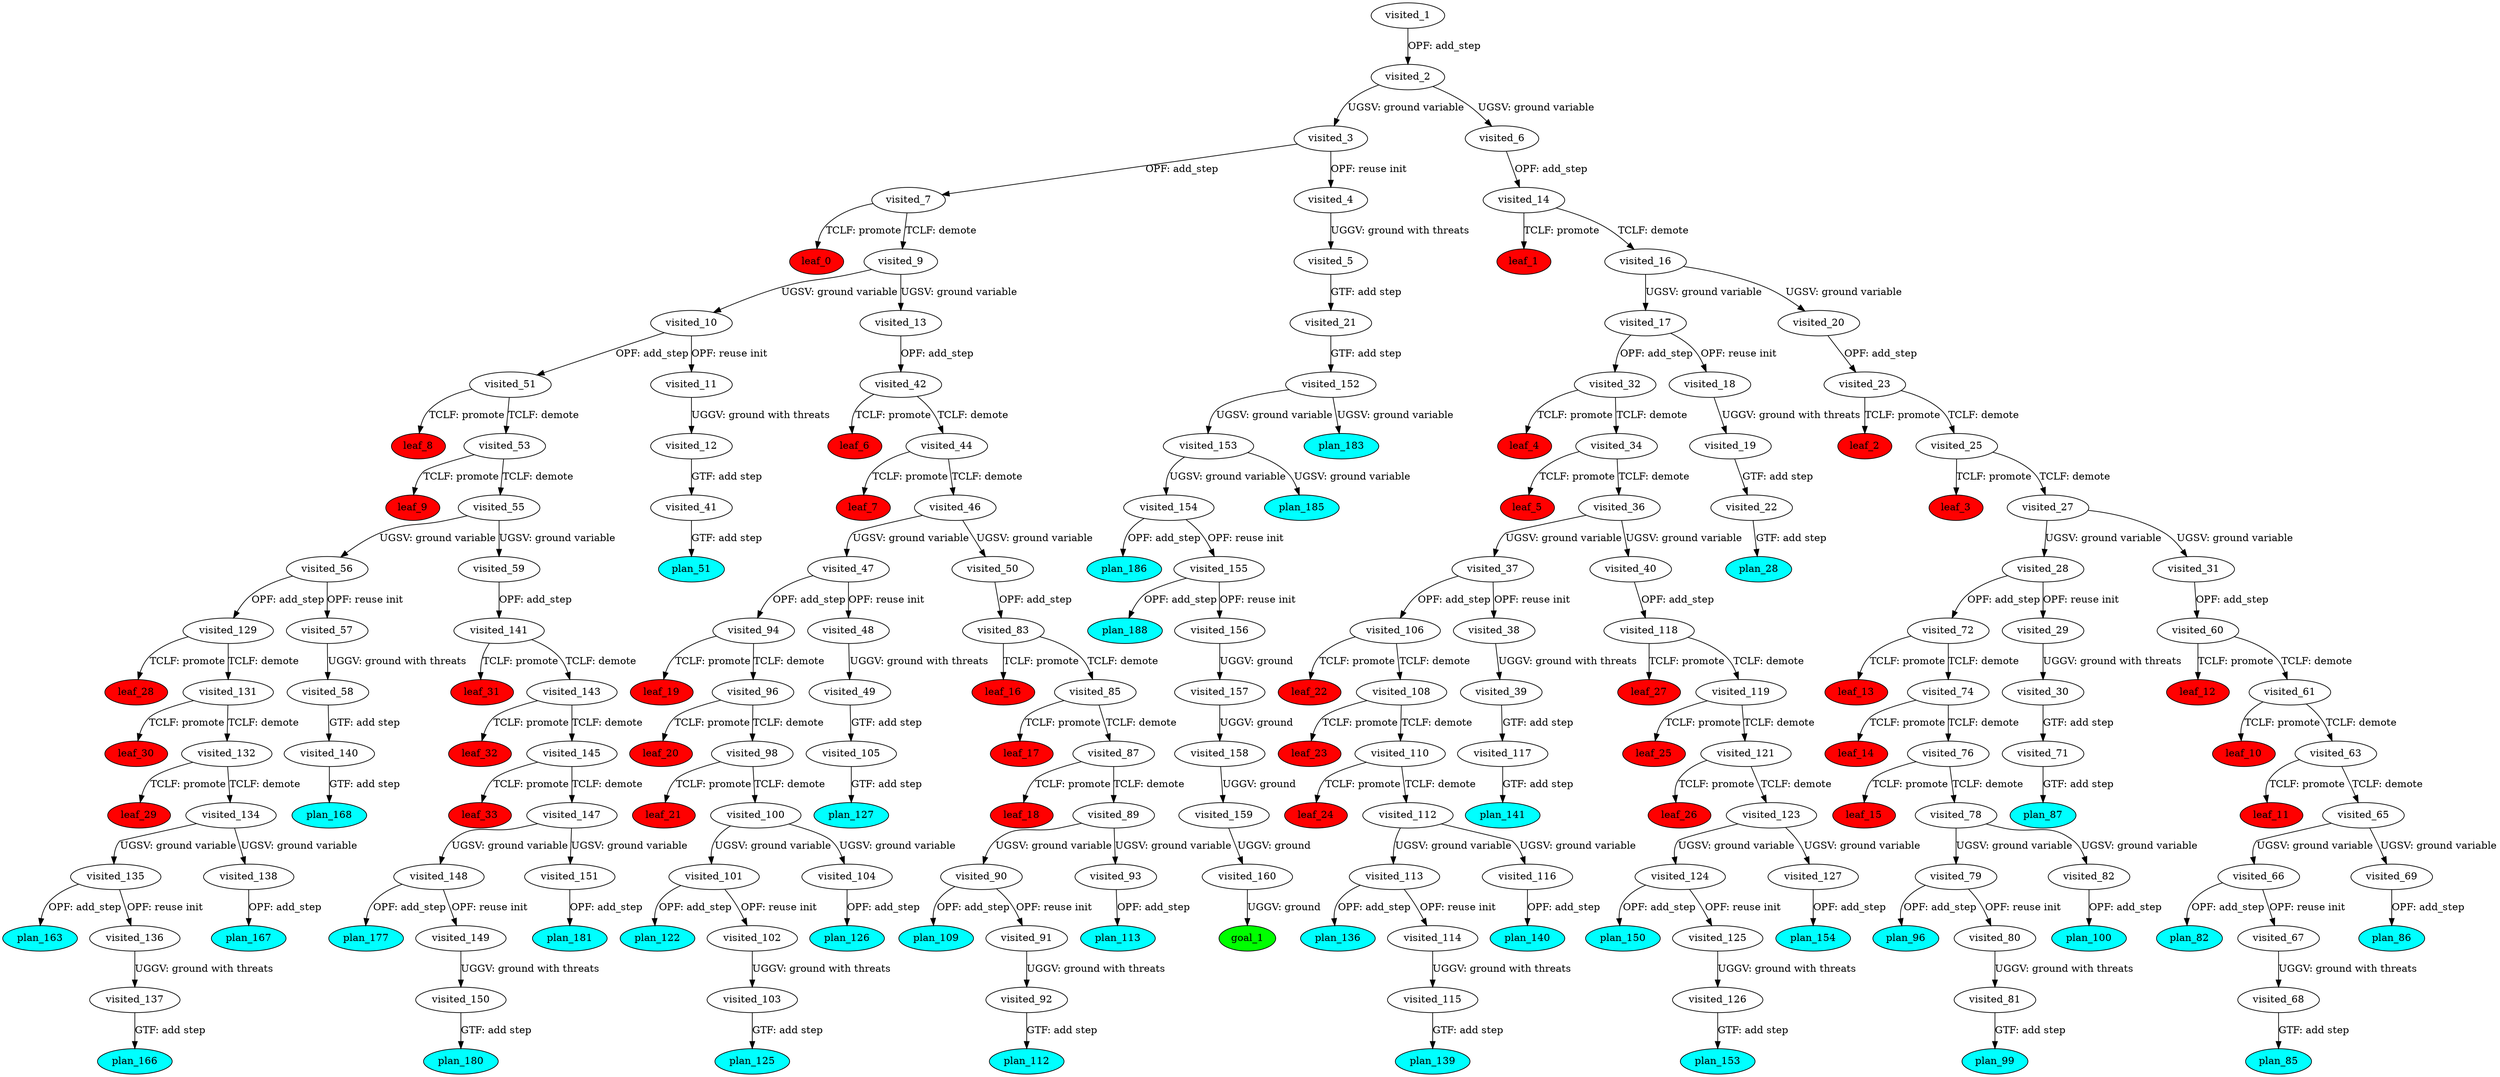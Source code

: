 digraph {
	"7501f85b-0286-0877-4490-61fb21f9dd6e" [label=plan_0 fillcolor=cyan style=filled]
	"7501f85b-0286-0877-4490-61fb21f9dd6e" [label=visited_1 fillcolor=white style=filled]
	"402e49ce-7d4f-98a6-49f1-b5c10e18ad08" [label=plan_1 fillcolor=cyan style=filled]
	"7501f85b-0286-0877-4490-61fb21f9dd6e" -> "402e49ce-7d4f-98a6-49f1-b5c10e18ad08" [label="OPF: add_step"]
	"402e49ce-7d4f-98a6-49f1-b5c10e18ad08" [label=visited_2 fillcolor=white style=filled]
	"cc57ae4a-1176-ea1d-844d-c1894f38f23d" [label=plan_2 fillcolor=cyan style=filled]
	"402e49ce-7d4f-98a6-49f1-b5c10e18ad08" -> "cc57ae4a-1176-ea1d-844d-c1894f38f23d" [label="UGSV: ground variable"]
	"28f91b32-5175-a481-bd3f-02ee4adb4446" [label=plan_3 fillcolor=cyan style=filled]
	"402e49ce-7d4f-98a6-49f1-b5c10e18ad08" -> "28f91b32-5175-a481-bd3f-02ee4adb4446" [label="UGSV: ground variable"]
	"cc57ae4a-1176-ea1d-844d-c1894f38f23d" [label=visited_3 fillcolor=white style=filled]
	"e32b62bc-b40c-3917-2277-2549512bc06a" [label=plan_4 fillcolor=cyan style=filled]
	"cc57ae4a-1176-ea1d-844d-c1894f38f23d" -> "e32b62bc-b40c-3917-2277-2549512bc06a" [label="OPF: add_step"]
	"191122b9-9890-5388-f06b-05a93cd30f3d" [label=plan_5 fillcolor=cyan style=filled]
	"cc57ae4a-1176-ea1d-844d-c1894f38f23d" -> "191122b9-9890-5388-f06b-05a93cd30f3d" [label="OPF: reuse init"]
	"191122b9-9890-5388-f06b-05a93cd30f3d" [label=visited_4 fillcolor=white style=filled]
	"7fced75f-f2cc-49e4-9e11-79499bff4a6a" [label=plan_6 fillcolor=cyan style=filled]
	"191122b9-9890-5388-f06b-05a93cd30f3d" -> "7fced75f-f2cc-49e4-9e11-79499bff4a6a" [label="UGGV: ground with threats"]
	"7fced75f-f2cc-49e4-9e11-79499bff4a6a" [label=visited_5 fillcolor=white style=filled]
	"38028ccf-86e5-2896-42b8-d038571980f1" [label=plan_7 fillcolor=cyan style=filled]
	"7fced75f-f2cc-49e4-9e11-79499bff4a6a" -> "38028ccf-86e5-2896-42b8-d038571980f1" [label="GTF: add step"]
	"28f91b32-5175-a481-bd3f-02ee4adb4446" [label=visited_6 fillcolor=white style=filled]
	"341caa81-b771-abff-0062-4de5cbb7882c" [label=plan_8 fillcolor=cyan style=filled]
	"28f91b32-5175-a481-bd3f-02ee4adb4446" -> "341caa81-b771-abff-0062-4de5cbb7882c" [label="OPF: add_step"]
	"e32b62bc-b40c-3917-2277-2549512bc06a" [label=visited_7 fillcolor=white style=filled]
	"6dfa0c97-db1c-25b9-0d4d-1b5dacbf0a99" [label=plan_9 fillcolor=cyan style=filled]
	"e32b62bc-b40c-3917-2277-2549512bc06a" -> "6dfa0c97-db1c-25b9-0d4d-1b5dacbf0a99" [label="TCLF: promote"]
	"9883c611-3c17-fa07-2944-12af3c782140" [label=plan_10 fillcolor=cyan style=filled]
	"e32b62bc-b40c-3917-2277-2549512bc06a" -> "9883c611-3c17-fa07-2944-12af3c782140" [label="TCLF: demote"]
	"6dfa0c97-db1c-25b9-0d4d-1b5dacbf0a99" [label=visited_8 fillcolor=white style=filled]
	"6dfa0c97-db1c-25b9-0d4d-1b5dacbf0a99" [label=leaf_0 fillcolor=red style=filled]
	"9883c611-3c17-fa07-2944-12af3c782140" [label=visited_9 fillcolor=white style=filled]
	"8e9a911d-9aa8-561d-ecb7-6586eac2bf6c" [label=plan_11 fillcolor=cyan style=filled]
	"9883c611-3c17-fa07-2944-12af3c782140" -> "8e9a911d-9aa8-561d-ecb7-6586eac2bf6c" [label="UGSV: ground variable"]
	"e714cd55-8e37-658b-a083-ff49a9fea1b5" [label=plan_12 fillcolor=cyan style=filled]
	"9883c611-3c17-fa07-2944-12af3c782140" -> "e714cd55-8e37-658b-a083-ff49a9fea1b5" [label="UGSV: ground variable"]
	"8e9a911d-9aa8-561d-ecb7-6586eac2bf6c" [label=visited_10 fillcolor=white style=filled]
	"35b15604-74bf-890f-f021-22937d53a8bb" [label=plan_13 fillcolor=cyan style=filled]
	"8e9a911d-9aa8-561d-ecb7-6586eac2bf6c" -> "35b15604-74bf-890f-f021-22937d53a8bb" [label="OPF: add_step"]
	"8706d2bc-166d-9027-f28f-2b5d28bbe6fd" [label=plan_14 fillcolor=cyan style=filled]
	"8e9a911d-9aa8-561d-ecb7-6586eac2bf6c" -> "8706d2bc-166d-9027-f28f-2b5d28bbe6fd" [label="OPF: reuse init"]
	"8706d2bc-166d-9027-f28f-2b5d28bbe6fd" [label=visited_11 fillcolor=white style=filled]
	"e1077091-5e9b-6204-c410-462cc55bba63" [label=plan_15 fillcolor=cyan style=filled]
	"8706d2bc-166d-9027-f28f-2b5d28bbe6fd" -> "e1077091-5e9b-6204-c410-462cc55bba63" [label="UGGV: ground with threats"]
	"e1077091-5e9b-6204-c410-462cc55bba63" [label=visited_12 fillcolor=white style=filled]
	"8e88ae2a-0f99-9e2c-ba2d-c158199fc57d" [label=plan_16 fillcolor=cyan style=filled]
	"e1077091-5e9b-6204-c410-462cc55bba63" -> "8e88ae2a-0f99-9e2c-ba2d-c158199fc57d" [label="GTF: add step"]
	"e714cd55-8e37-658b-a083-ff49a9fea1b5" [label=visited_13 fillcolor=white style=filled]
	"4909fb24-3c32-acd9-8f6e-e6c5b5f5aeea" [label=plan_17 fillcolor=cyan style=filled]
	"e714cd55-8e37-658b-a083-ff49a9fea1b5" -> "4909fb24-3c32-acd9-8f6e-e6c5b5f5aeea" [label="OPF: add_step"]
	"341caa81-b771-abff-0062-4de5cbb7882c" [label=visited_14 fillcolor=white style=filled]
	"0ceca70a-4538-3113-0338-87bfa01d3239" [label=plan_18 fillcolor=cyan style=filled]
	"341caa81-b771-abff-0062-4de5cbb7882c" -> "0ceca70a-4538-3113-0338-87bfa01d3239" [label="TCLF: promote"]
	"90aad37d-df27-0ff2-ecf3-ab85d4226871" [label=plan_19 fillcolor=cyan style=filled]
	"341caa81-b771-abff-0062-4de5cbb7882c" -> "90aad37d-df27-0ff2-ecf3-ab85d4226871" [label="TCLF: demote"]
	"0ceca70a-4538-3113-0338-87bfa01d3239" [label=visited_15 fillcolor=white style=filled]
	"0ceca70a-4538-3113-0338-87bfa01d3239" [label=leaf_1 fillcolor=red style=filled]
	"90aad37d-df27-0ff2-ecf3-ab85d4226871" [label=visited_16 fillcolor=white style=filled]
	"2f6c2530-3738-c978-f185-6960accb7f1f" [label=plan_20 fillcolor=cyan style=filled]
	"90aad37d-df27-0ff2-ecf3-ab85d4226871" -> "2f6c2530-3738-c978-f185-6960accb7f1f" [label="UGSV: ground variable"]
	"c671ea03-46eb-76e2-25f8-16784a81a32c" [label=plan_21 fillcolor=cyan style=filled]
	"90aad37d-df27-0ff2-ecf3-ab85d4226871" -> "c671ea03-46eb-76e2-25f8-16784a81a32c" [label="UGSV: ground variable"]
	"2f6c2530-3738-c978-f185-6960accb7f1f" [label=visited_17 fillcolor=white style=filled]
	"f89cfea0-a06b-e806-d3f4-dd82322b65f7" [label=plan_22 fillcolor=cyan style=filled]
	"2f6c2530-3738-c978-f185-6960accb7f1f" -> "f89cfea0-a06b-e806-d3f4-dd82322b65f7" [label="OPF: add_step"]
	"f5f22b06-c3d0-966d-7f79-b6dbaa39abaf" [label=plan_23 fillcolor=cyan style=filled]
	"2f6c2530-3738-c978-f185-6960accb7f1f" -> "f5f22b06-c3d0-966d-7f79-b6dbaa39abaf" [label="OPF: reuse init"]
	"f5f22b06-c3d0-966d-7f79-b6dbaa39abaf" [label=visited_18 fillcolor=white style=filled]
	"92a56d16-d6c9-5130-3d36-c62280b2b011" [label=plan_24 fillcolor=cyan style=filled]
	"f5f22b06-c3d0-966d-7f79-b6dbaa39abaf" -> "92a56d16-d6c9-5130-3d36-c62280b2b011" [label="UGGV: ground with threats"]
	"92a56d16-d6c9-5130-3d36-c62280b2b011" [label=visited_19 fillcolor=white style=filled]
	"7c668b40-ec3c-10a5-0745-6bbfbc9af552" [label=plan_25 fillcolor=cyan style=filled]
	"92a56d16-d6c9-5130-3d36-c62280b2b011" -> "7c668b40-ec3c-10a5-0745-6bbfbc9af552" [label="GTF: add step"]
	"c671ea03-46eb-76e2-25f8-16784a81a32c" [label=visited_20 fillcolor=white style=filled]
	"7883aa47-2ddd-6fdc-a8b7-260ed0b76855" [label=plan_26 fillcolor=cyan style=filled]
	"c671ea03-46eb-76e2-25f8-16784a81a32c" -> "7883aa47-2ddd-6fdc-a8b7-260ed0b76855" [label="OPF: add_step"]
	"38028ccf-86e5-2896-42b8-d038571980f1" [label=visited_21 fillcolor=white style=filled]
	"6d1d4d61-1b53-6301-5b59-cfb99385f44e" [label=plan_27 fillcolor=cyan style=filled]
	"38028ccf-86e5-2896-42b8-d038571980f1" -> "6d1d4d61-1b53-6301-5b59-cfb99385f44e" [label="GTF: add step"]
	"7c668b40-ec3c-10a5-0745-6bbfbc9af552" [label=visited_22 fillcolor=white style=filled]
	"d7f6d8c8-56e9-cbae-233a-c8b163930f59" [label=plan_28 fillcolor=cyan style=filled]
	"7c668b40-ec3c-10a5-0745-6bbfbc9af552" -> "d7f6d8c8-56e9-cbae-233a-c8b163930f59" [label="GTF: add step"]
	"7883aa47-2ddd-6fdc-a8b7-260ed0b76855" [label=visited_23 fillcolor=white style=filled]
	"f8b65c79-7376-9d97-cc47-468adb8c9c44" [label=plan_29 fillcolor=cyan style=filled]
	"7883aa47-2ddd-6fdc-a8b7-260ed0b76855" -> "f8b65c79-7376-9d97-cc47-468adb8c9c44" [label="TCLF: promote"]
	"1750e42c-cb4e-7e03-d129-b317a38e5b68" [label=plan_30 fillcolor=cyan style=filled]
	"7883aa47-2ddd-6fdc-a8b7-260ed0b76855" -> "1750e42c-cb4e-7e03-d129-b317a38e5b68" [label="TCLF: demote"]
	"f8b65c79-7376-9d97-cc47-468adb8c9c44" [label=visited_24 fillcolor=white style=filled]
	"f8b65c79-7376-9d97-cc47-468adb8c9c44" [label=leaf_2 fillcolor=red style=filled]
	"1750e42c-cb4e-7e03-d129-b317a38e5b68" [label=visited_25 fillcolor=white style=filled]
	"44fcd9f3-8bfa-145d-b173-7774bebe0006" [label=plan_31 fillcolor=cyan style=filled]
	"1750e42c-cb4e-7e03-d129-b317a38e5b68" -> "44fcd9f3-8bfa-145d-b173-7774bebe0006" [label="TCLF: promote"]
	"80bf5c25-5db8-e038-e8e7-2d02cd4b381c" [label=plan_32 fillcolor=cyan style=filled]
	"1750e42c-cb4e-7e03-d129-b317a38e5b68" -> "80bf5c25-5db8-e038-e8e7-2d02cd4b381c" [label="TCLF: demote"]
	"44fcd9f3-8bfa-145d-b173-7774bebe0006" [label=visited_26 fillcolor=white style=filled]
	"44fcd9f3-8bfa-145d-b173-7774bebe0006" [label=leaf_3 fillcolor=red style=filled]
	"80bf5c25-5db8-e038-e8e7-2d02cd4b381c" [label=visited_27 fillcolor=white style=filled]
	"3a144125-636e-9ac7-dda3-c3cc131482bf" [label=plan_33 fillcolor=cyan style=filled]
	"80bf5c25-5db8-e038-e8e7-2d02cd4b381c" -> "3a144125-636e-9ac7-dda3-c3cc131482bf" [label="UGSV: ground variable"]
	"2d25c3f3-ed06-adf6-0c26-35c6dc69bc4e" [label=plan_34 fillcolor=cyan style=filled]
	"80bf5c25-5db8-e038-e8e7-2d02cd4b381c" -> "2d25c3f3-ed06-adf6-0c26-35c6dc69bc4e" [label="UGSV: ground variable"]
	"3a144125-636e-9ac7-dda3-c3cc131482bf" [label=visited_28 fillcolor=white style=filled]
	"ce100ad8-979d-3af7-2c8d-a2e61b6e82f3" [label=plan_35 fillcolor=cyan style=filled]
	"3a144125-636e-9ac7-dda3-c3cc131482bf" -> "ce100ad8-979d-3af7-2c8d-a2e61b6e82f3" [label="OPF: add_step"]
	"27237c1a-6172-4155-277b-af460d7eee5e" [label=plan_36 fillcolor=cyan style=filled]
	"3a144125-636e-9ac7-dda3-c3cc131482bf" -> "27237c1a-6172-4155-277b-af460d7eee5e" [label="OPF: reuse init"]
	"27237c1a-6172-4155-277b-af460d7eee5e" [label=visited_29 fillcolor=white style=filled]
	"7450f00c-c846-b5c1-6233-2726097c98e3" [label=plan_37 fillcolor=cyan style=filled]
	"27237c1a-6172-4155-277b-af460d7eee5e" -> "7450f00c-c846-b5c1-6233-2726097c98e3" [label="UGGV: ground with threats"]
	"7450f00c-c846-b5c1-6233-2726097c98e3" [label=visited_30 fillcolor=white style=filled]
	"b902f4e6-8e97-250e-4b79-6616ac63bd84" [label=plan_38 fillcolor=cyan style=filled]
	"7450f00c-c846-b5c1-6233-2726097c98e3" -> "b902f4e6-8e97-250e-4b79-6616ac63bd84" [label="GTF: add step"]
	"2d25c3f3-ed06-adf6-0c26-35c6dc69bc4e" [label=visited_31 fillcolor=white style=filled]
	"4c014b30-179d-3328-9a16-cd466eb81cd8" [label=plan_39 fillcolor=cyan style=filled]
	"2d25c3f3-ed06-adf6-0c26-35c6dc69bc4e" -> "4c014b30-179d-3328-9a16-cd466eb81cd8" [label="OPF: add_step"]
	"f89cfea0-a06b-e806-d3f4-dd82322b65f7" [label=visited_32 fillcolor=white style=filled]
	"2ad85816-202c-bf4d-d852-cb52becfa6ec" [label=plan_40 fillcolor=cyan style=filled]
	"f89cfea0-a06b-e806-d3f4-dd82322b65f7" -> "2ad85816-202c-bf4d-d852-cb52becfa6ec" [label="TCLF: promote"]
	"7b59a1f4-b2ad-653a-e958-d27868cac2f4" [label=plan_41 fillcolor=cyan style=filled]
	"f89cfea0-a06b-e806-d3f4-dd82322b65f7" -> "7b59a1f4-b2ad-653a-e958-d27868cac2f4" [label="TCLF: demote"]
	"2ad85816-202c-bf4d-d852-cb52becfa6ec" [label=visited_33 fillcolor=white style=filled]
	"2ad85816-202c-bf4d-d852-cb52becfa6ec" [label=leaf_4 fillcolor=red style=filled]
	"7b59a1f4-b2ad-653a-e958-d27868cac2f4" [label=visited_34 fillcolor=white style=filled]
	"4ddb98de-7e35-f431-12e9-816c63cc975a" [label=plan_42 fillcolor=cyan style=filled]
	"7b59a1f4-b2ad-653a-e958-d27868cac2f4" -> "4ddb98de-7e35-f431-12e9-816c63cc975a" [label="TCLF: promote"]
	"0309c1e7-9689-cdd2-70b1-f369a4de3d82" [label=plan_43 fillcolor=cyan style=filled]
	"7b59a1f4-b2ad-653a-e958-d27868cac2f4" -> "0309c1e7-9689-cdd2-70b1-f369a4de3d82" [label="TCLF: demote"]
	"4ddb98de-7e35-f431-12e9-816c63cc975a" [label=visited_35 fillcolor=white style=filled]
	"4ddb98de-7e35-f431-12e9-816c63cc975a" [label=leaf_5 fillcolor=red style=filled]
	"0309c1e7-9689-cdd2-70b1-f369a4de3d82" [label=visited_36 fillcolor=white style=filled]
	"febaddbf-5b0c-a36e-ce03-e0294709e22d" [label=plan_44 fillcolor=cyan style=filled]
	"0309c1e7-9689-cdd2-70b1-f369a4de3d82" -> "febaddbf-5b0c-a36e-ce03-e0294709e22d" [label="UGSV: ground variable"]
	"2a873359-f08f-7f8b-55d8-7b0fc069249c" [label=plan_45 fillcolor=cyan style=filled]
	"0309c1e7-9689-cdd2-70b1-f369a4de3d82" -> "2a873359-f08f-7f8b-55d8-7b0fc069249c" [label="UGSV: ground variable"]
	"febaddbf-5b0c-a36e-ce03-e0294709e22d" [label=visited_37 fillcolor=white style=filled]
	"b95c1497-4b53-aa96-248f-ae82c191a347" [label=plan_46 fillcolor=cyan style=filled]
	"febaddbf-5b0c-a36e-ce03-e0294709e22d" -> "b95c1497-4b53-aa96-248f-ae82c191a347" [label="OPF: add_step"]
	"b1d192d1-0a3d-8cb8-65ed-c96fed4c6ef4" [label=plan_47 fillcolor=cyan style=filled]
	"febaddbf-5b0c-a36e-ce03-e0294709e22d" -> "b1d192d1-0a3d-8cb8-65ed-c96fed4c6ef4" [label="OPF: reuse init"]
	"b1d192d1-0a3d-8cb8-65ed-c96fed4c6ef4" [label=visited_38 fillcolor=white style=filled]
	"9f5367fb-82f6-b1d9-cdb8-e652c02ff878" [label=plan_48 fillcolor=cyan style=filled]
	"b1d192d1-0a3d-8cb8-65ed-c96fed4c6ef4" -> "9f5367fb-82f6-b1d9-cdb8-e652c02ff878" [label="UGGV: ground with threats"]
	"9f5367fb-82f6-b1d9-cdb8-e652c02ff878" [label=visited_39 fillcolor=white style=filled]
	"38dc8198-f20c-0e3c-e99b-adbd7c5e9c3d" [label=plan_49 fillcolor=cyan style=filled]
	"9f5367fb-82f6-b1d9-cdb8-e652c02ff878" -> "38dc8198-f20c-0e3c-e99b-adbd7c5e9c3d" [label="GTF: add step"]
	"2a873359-f08f-7f8b-55d8-7b0fc069249c" [label=visited_40 fillcolor=white style=filled]
	"17e84a53-013c-9824-414c-1eee2efdc015" [label=plan_50 fillcolor=cyan style=filled]
	"2a873359-f08f-7f8b-55d8-7b0fc069249c" -> "17e84a53-013c-9824-414c-1eee2efdc015" [label="OPF: add_step"]
	"8e88ae2a-0f99-9e2c-ba2d-c158199fc57d" [label=visited_41 fillcolor=white style=filled]
	"3972955f-f318-18ac-f287-62cda517adae" [label=plan_51 fillcolor=cyan style=filled]
	"8e88ae2a-0f99-9e2c-ba2d-c158199fc57d" -> "3972955f-f318-18ac-f287-62cda517adae" [label="GTF: add step"]
	"4909fb24-3c32-acd9-8f6e-e6c5b5f5aeea" [label=visited_42 fillcolor=white style=filled]
	"d91ffb43-c4c6-a32c-bb31-16170ecdb456" [label=plan_52 fillcolor=cyan style=filled]
	"4909fb24-3c32-acd9-8f6e-e6c5b5f5aeea" -> "d91ffb43-c4c6-a32c-bb31-16170ecdb456" [label="TCLF: promote"]
	"87bafe02-6274-a2c0-3686-ebd04da118b7" [label=plan_53 fillcolor=cyan style=filled]
	"4909fb24-3c32-acd9-8f6e-e6c5b5f5aeea" -> "87bafe02-6274-a2c0-3686-ebd04da118b7" [label="TCLF: demote"]
	"d91ffb43-c4c6-a32c-bb31-16170ecdb456" [label=visited_43 fillcolor=white style=filled]
	"d91ffb43-c4c6-a32c-bb31-16170ecdb456" [label=leaf_6 fillcolor=red style=filled]
	"87bafe02-6274-a2c0-3686-ebd04da118b7" [label=visited_44 fillcolor=white style=filled]
	"539d2332-7a39-1c7e-cc19-65b32ae647bf" [label=plan_54 fillcolor=cyan style=filled]
	"87bafe02-6274-a2c0-3686-ebd04da118b7" -> "539d2332-7a39-1c7e-cc19-65b32ae647bf" [label="TCLF: promote"]
	"95cf23f1-417d-3af7-83df-a6c467516ef4" [label=plan_55 fillcolor=cyan style=filled]
	"87bafe02-6274-a2c0-3686-ebd04da118b7" -> "95cf23f1-417d-3af7-83df-a6c467516ef4" [label="TCLF: demote"]
	"539d2332-7a39-1c7e-cc19-65b32ae647bf" [label=visited_45 fillcolor=white style=filled]
	"539d2332-7a39-1c7e-cc19-65b32ae647bf" [label=leaf_7 fillcolor=red style=filled]
	"95cf23f1-417d-3af7-83df-a6c467516ef4" [label=visited_46 fillcolor=white style=filled]
	"ac01316d-e2de-3b2a-7ea7-ae96fac3dc8f" [label=plan_56 fillcolor=cyan style=filled]
	"95cf23f1-417d-3af7-83df-a6c467516ef4" -> "ac01316d-e2de-3b2a-7ea7-ae96fac3dc8f" [label="UGSV: ground variable"]
	"ce8a6604-0fcd-96d9-53ea-e349872afef3" [label=plan_57 fillcolor=cyan style=filled]
	"95cf23f1-417d-3af7-83df-a6c467516ef4" -> "ce8a6604-0fcd-96d9-53ea-e349872afef3" [label="UGSV: ground variable"]
	"ac01316d-e2de-3b2a-7ea7-ae96fac3dc8f" [label=visited_47 fillcolor=white style=filled]
	"73ffef07-ebff-8efe-e3cb-e5adb15a2ce9" [label=plan_58 fillcolor=cyan style=filled]
	"ac01316d-e2de-3b2a-7ea7-ae96fac3dc8f" -> "73ffef07-ebff-8efe-e3cb-e5adb15a2ce9" [label="OPF: add_step"]
	"42f43cef-9869-81d2-e2dc-a438ecbf3f56" [label=plan_59 fillcolor=cyan style=filled]
	"ac01316d-e2de-3b2a-7ea7-ae96fac3dc8f" -> "42f43cef-9869-81d2-e2dc-a438ecbf3f56" [label="OPF: reuse init"]
	"42f43cef-9869-81d2-e2dc-a438ecbf3f56" [label=visited_48 fillcolor=white style=filled]
	"e72a8871-9a3a-1c99-e52d-9fcbf445be8d" [label=plan_60 fillcolor=cyan style=filled]
	"42f43cef-9869-81d2-e2dc-a438ecbf3f56" -> "e72a8871-9a3a-1c99-e52d-9fcbf445be8d" [label="UGGV: ground with threats"]
	"e72a8871-9a3a-1c99-e52d-9fcbf445be8d" [label=visited_49 fillcolor=white style=filled]
	"db391cd7-e7d5-9d54-ade8-514b38f24d9d" [label=plan_61 fillcolor=cyan style=filled]
	"e72a8871-9a3a-1c99-e52d-9fcbf445be8d" -> "db391cd7-e7d5-9d54-ade8-514b38f24d9d" [label="GTF: add step"]
	"ce8a6604-0fcd-96d9-53ea-e349872afef3" [label=visited_50 fillcolor=white style=filled]
	"de537673-5e3f-3ec7-cabf-ae4af61a8c46" [label=plan_62 fillcolor=cyan style=filled]
	"ce8a6604-0fcd-96d9-53ea-e349872afef3" -> "de537673-5e3f-3ec7-cabf-ae4af61a8c46" [label="OPF: add_step"]
	"35b15604-74bf-890f-f021-22937d53a8bb" [label=visited_51 fillcolor=white style=filled]
	"f71337da-ca57-0b12-460a-37ad68481a2f" [label=plan_63 fillcolor=cyan style=filled]
	"35b15604-74bf-890f-f021-22937d53a8bb" -> "f71337da-ca57-0b12-460a-37ad68481a2f" [label="TCLF: promote"]
	"7b7d91d4-f531-f226-9f2c-da971bbcd2e9" [label=plan_64 fillcolor=cyan style=filled]
	"35b15604-74bf-890f-f021-22937d53a8bb" -> "7b7d91d4-f531-f226-9f2c-da971bbcd2e9" [label="TCLF: demote"]
	"f71337da-ca57-0b12-460a-37ad68481a2f" [label=visited_52 fillcolor=white style=filled]
	"f71337da-ca57-0b12-460a-37ad68481a2f" [label=leaf_8 fillcolor=red style=filled]
	"7b7d91d4-f531-f226-9f2c-da971bbcd2e9" [label=visited_53 fillcolor=white style=filled]
	"d4cdf91b-907b-d286-b5c5-71aa285ff996" [label=plan_65 fillcolor=cyan style=filled]
	"7b7d91d4-f531-f226-9f2c-da971bbcd2e9" -> "d4cdf91b-907b-d286-b5c5-71aa285ff996" [label="TCLF: promote"]
	"122bd073-49fa-2f06-a810-b3cbf84ba4e1" [label=plan_66 fillcolor=cyan style=filled]
	"7b7d91d4-f531-f226-9f2c-da971bbcd2e9" -> "122bd073-49fa-2f06-a810-b3cbf84ba4e1" [label="TCLF: demote"]
	"d4cdf91b-907b-d286-b5c5-71aa285ff996" [label=visited_54 fillcolor=white style=filled]
	"d4cdf91b-907b-d286-b5c5-71aa285ff996" [label=leaf_9 fillcolor=red style=filled]
	"122bd073-49fa-2f06-a810-b3cbf84ba4e1" [label=visited_55 fillcolor=white style=filled]
	"6d680a1c-3619-8d80-0eae-0439a863da0f" [label=plan_67 fillcolor=cyan style=filled]
	"122bd073-49fa-2f06-a810-b3cbf84ba4e1" -> "6d680a1c-3619-8d80-0eae-0439a863da0f" [label="UGSV: ground variable"]
	"f3f54308-87d4-7e6d-53fe-da787e39a37c" [label=plan_68 fillcolor=cyan style=filled]
	"122bd073-49fa-2f06-a810-b3cbf84ba4e1" -> "f3f54308-87d4-7e6d-53fe-da787e39a37c" [label="UGSV: ground variable"]
	"6d680a1c-3619-8d80-0eae-0439a863da0f" [label=visited_56 fillcolor=white style=filled]
	"c7d8ca9f-917b-7af7-633a-15ba03a331eb" [label=plan_69 fillcolor=cyan style=filled]
	"6d680a1c-3619-8d80-0eae-0439a863da0f" -> "c7d8ca9f-917b-7af7-633a-15ba03a331eb" [label="OPF: add_step"]
	"876e4f34-19f1-833c-75bc-54439e7dea15" [label=plan_70 fillcolor=cyan style=filled]
	"6d680a1c-3619-8d80-0eae-0439a863da0f" -> "876e4f34-19f1-833c-75bc-54439e7dea15" [label="OPF: reuse init"]
	"876e4f34-19f1-833c-75bc-54439e7dea15" [label=visited_57 fillcolor=white style=filled]
	"771b5417-8d48-9a0c-0e9c-67b9974fae9c" [label=plan_71 fillcolor=cyan style=filled]
	"876e4f34-19f1-833c-75bc-54439e7dea15" -> "771b5417-8d48-9a0c-0e9c-67b9974fae9c" [label="UGGV: ground with threats"]
	"771b5417-8d48-9a0c-0e9c-67b9974fae9c" [label=visited_58 fillcolor=white style=filled]
	"3befd11c-b2b2-8e0c-ccb8-412379e12340" [label=plan_72 fillcolor=cyan style=filled]
	"771b5417-8d48-9a0c-0e9c-67b9974fae9c" -> "3befd11c-b2b2-8e0c-ccb8-412379e12340" [label="GTF: add step"]
	"f3f54308-87d4-7e6d-53fe-da787e39a37c" [label=visited_59 fillcolor=white style=filled]
	"787c6e48-7149-0ef8-d09c-df45a6dd7845" [label=plan_73 fillcolor=cyan style=filled]
	"f3f54308-87d4-7e6d-53fe-da787e39a37c" -> "787c6e48-7149-0ef8-d09c-df45a6dd7845" [label="OPF: add_step"]
	"4c014b30-179d-3328-9a16-cd466eb81cd8" [label=visited_60 fillcolor=white style=filled]
	"7fe7929f-01a8-3a3d-0a7f-ef8d742a18be" [label=plan_74 fillcolor=cyan style=filled]
	"4c014b30-179d-3328-9a16-cd466eb81cd8" -> "7fe7929f-01a8-3a3d-0a7f-ef8d742a18be" [label="TCLF: promote"]
	"19a90b0e-054b-6638-d450-12c70ff6d461" [label=plan_75 fillcolor=cyan style=filled]
	"4c014b30-179d-3328-9a16-cd466eb81cd8" -> "19a90b0e-054b-6638-d450-12c70ff6d461" [label="TCLF: demote"]
	"19a90b0e-054b-6638-d450-12c70ff6d461" [label=visited_61 fillcolor=white style=filled]
	"c0135411-2650-899d-eb51-d5b401946e64" [label=plan_76 fillcolor=cyan style=filled]
	"19a90b0e-054b-6638-d450-12c70ff6d461" -> "c0135411-2650-899d-eb51-d5b401946e64" [label="TCLF: promote"]
	"1de14ac0-b993-2694-21e5-85be23f5b1b9" [label=plan_77 fillcolor=cyan style=filled]
	"19a90b0e-054b-6638-d450-12c70ff6d461" -> "1de14ac0-b993-2694-21e5-85be23f5b1b9" [label="TCLF: demote"]
	"c0135411-2650-899d-eb51-d5b401946e64" [label=visited_62 fillcolor=white style=filled]
	"c0135411-2650-899d-eb51-d5b401946e64" [label=leaf_10 fillcolor=red style=filled]
	"1de14ac0-b993-2694-21e5-85be23f5b1b9" [label=visited_63 fillcolor=white style=filled]
	"8f42235a-6550-e62c-b3c5-b29f2b558b40" [label=plan_78 fillcolor=cyan style=filled]
	"1de14ac0-b993-2694-21e5-85be23f5b1b9" -> "8f42235a-6550-e62c-b3c5-b29f2b558b40" [label="TCLF: promote"]
	"fa91a730-dfbc-944b-37da-7a11d42a0779" [label=plan_79 fillcolor=cyan style=filled]
	"1de14ac0-b993-2694-21e5-85be23f5b1b9" -> "fa91a730-dfbc-944b-37da-7a11d42a0779" [label="TCLF: demote"]
	"8f42235a-6550-e62c-b3c5-b29f2b558b40" [label=visited_64 fillcolor=white style=filled]
	"8f42235a-6550-e62c-b3c5-b29f2b558b40" [label=leaf_11 fillcolor=red style=filled]
	"fa91a730-dfbc-944b-37da-7a11d42a0779" [label=visited_65 fillcolor=white style=filled]
	"5191cd6a-0ab5-ddac-9d32-3961f1a43bbd" [label=plan_80 fillcolor=cyan style=filled]
	"fa91a730-dfbc-944b-37da-7a11d42a0779" -> "5191cd6a-0ab5-ddac-9d32-3961f1a43bbd" [label="UGSV: ground variable"]
	"092779d4-bec5-5cab-d849-4b7618863eb1" [label=plan_81 fillcolor=cyan style=filled]
	"fa91a730-dfbc-944b-37da-7a11d42a0779" -> "092779d4-bec5-5cab-d849-4b7618863eb1" [label="UGSV: ground variable"]
	"5191cd6a-0ab5-ddac-9d32-3961f1a43bbd" [label=visited_66 fillcolor=white style=filled]
	"d50d51b5-f76b-a80a-ec36-4dd51f347d31" [label=plan_82 fillcolor=cyan style=filled]
	"5191cd6a-0ab5-ddac-9d32-3961f1a43bbd" -> "d50d51b5-f76b-a80a-ec36-4dd51f347d31" [label="OPF: add_step"]
	"1c21515b-fb11-4dc5-d6bb-889f0a278efa" [label=plan_83 fillcolor=cyan style=filled]
	"5191cd6a-0ab5-ddac-9d32-3961f1a43bbd" -> "1c21515b-fb11-4dc5-d6bb-889f0a278efa" [label="OPF: reuse init"]
	"1c21515b-fb11-4dc5-d6bb-889f0a278efa" [label=visited_67 fillcolor=white style=filled]
	"f0acce13-cda3-cd5a-ca9e-90b614e1521c" [label=plan_84 fillcolor=cyan style=filled]
	"1c21515b-fb11-4dc5-d6bb-889f0a278efa" -> "f0acce13-cda3-cd5a-ca9e-90b614e1521c" [label="UGGV: ground with threats"]
	"f0acce13-cda3-cd5a-ca9e-90b614e1521c" [label=visited_68 fillcolor=white style=filled]
	"3ab82037-6cf0-9371-fe0a-5454c6e6c2ba" [label=plan_85 fillcolor=cyan style=filled]
	"f0acce13-cda3-cd5a-ca9e-90b614e1521c" -> "3ab82037-6cf0-9371-fe0a-5454c6e6c2ba" [label="GTF: add step"]
	"092779d4-bec5-5cab-d849-4b7618863eb1" [label=visited_69 fillcolor=white style=filled]
	"050f08a6-7c14-1e97-dfd4-e0c2e5f33e3d" [label=plan_86 fillcolor=cyan style=filled]
	"092779d4-bec5-5cab-d849-4b7618863eb1" -> "050f08a6-7c14-1e97-dfd4-e0c2e5f33e3d" [label="OPF: add_step"]
	"7fe7929f-01a8-3a3d-0a7f-ef8d742a18be" [label=visited_70 fillcolor=white style=filled]
	"7fe7929f-01a8-3a3d-0a7f-ef8d742a18be" [label=leaf_12 fillcolor=red style=filled]
	"b902f4e6-8e97-250e-4b79-6616ac63bd84" [label=visited_71 fillcolor=white style=filled]
	"436c836a-ccab-eb5f-d575-ef18535a7e7a" [label=plan_87 fillcolor=cyan style=filled]
	"b902f4e6-8e97-250e-4b79-6616ac63bd84" -> "436c836a-ccab-eb5f-d575-ef18535a7e7a" [label="GTF: add step"]
	"ce100ad8-979d-3af7-2c8d-a2e61b6e82f3" [label=visited_72 fillcolor=white style=filled]
	"a8d2a8a6-1d88-cbe4-3a26-318c2def9c1d" [label=plan_88 fillcolor=cyan style=filled]
	"ce100ad8-979d-3af7-2c8d-a2e61b6e82f3" -> "a8d2a8a6-1d88-cbe4-3a26-318c2def9c1d" [label="TCLF: promote"]
	"49987625-5202-1cb0-a11d-89ec76839ecf" [label=plan_89 fillcolor=cyan style=filled]
	"ce100ad8-979d-3af7-2c8d-a2e61b6e82f3" -> "49987625-5202-1cb0-a11d-89ec76839ecf" [label="TCLF: demote"]
	"a8d2a8a6-1d88-cbe4-3a26-318c2def9c1d" [label=visited_73 fillcolor=white style=filled]
	"a8d2a8a6-1d88-cbe4-3a26-318c2def9c1d" [label=leaf_13 fillcolor=red style=filled]
	"49987625-5202-1cb0-a11d-89ec76839ecf" [label=visited_74 fillcolor=white style=filled]
	"f16a033f-7f6b-b6f5-7150-55a780d0d17a" [label=plan_90 fillcolor=cyan style=filled]
	"49987625-5202-1cb0-a11d-89ec76839ecf" -> "f16a033f-7f6b-b6f5-7150-55a780d0d17a" [label="TCLF: promote"]
	"f63163ea-afb1-1e6b-d807-7c351ffc8cd0" [label=plan_91 fillcolor=cyan style=filled]
	"49987625-5202-1cb0-a11d-89ec76839ecf" -> "f63163ea-afb1-1e6b-d807-7c351ffc8cd0" [label="TCLF: demote"]
	"f16a033f-7f6b-b6f5-7150-55a780d0d17a" [label=visited_75 fillcolor=white style=filled]
	"f16a033f-7f6b-b6f5-7150-55a780d0d17a" [label=leaf_14 fillcolor=red style=filled]
	"f63163ea-afb1-1e6b-d807-7c351ffc8cd0" [label=visited_76 fillcolor=white style=filled]
	"2791fffc-009c-08ed-2754-83a131bd5066" [label=plan_92 fillcolor=cyan style=filled]
	"f63163ea-afb1-1e6b-d807-7c351ffc8cd0" -> "2791fffc-009c-08ed-2754-83a131bd5066" [label="TCLF: promote"]
	"b0b14b86-1710-a59d-668f-06dd044207c8" [label=plan_93 fillcolor=cyan style=filled]
	"f63163ea-afb1-1e6b-d807-7c351ffc8cd0" -> "b0b14b86-1710-a59d-668f-06dd044207c8" [label="TCLF: demote"]
	"2791fffc-009c-08ed-2754-83a131bd5066" [label=visited_77 fillcolor=white style=filled]
	"2791fffc-009c-08ed-2754-83a131bd5066" [label=leaf_15 fillcolor=red style=filled]
	"b0b14b86-1710-a59d-668f-06dd044207c8" [label=visited_78 fillcolor=white style=filled]
	"a3382729-cd4e-bad8-9d98-b4b234d3e3be" [label=plan_94 fillcolor=cyan style=filled]
	"b0b14b86-1710-a59d-668f-06dd044207c8" -> "a3382729-cd4e-bad8-9d98-b4b234d3e3be" [label="UGSV: ground variable"]
	"1b1a14b6-3c2f-e50f-03ac-34f821589df4" [label=plan_95 fillcolor=cyan style=filled]
	"b0b14b86-1710-a59d-668f-06dd044207c8" -> "1b1a14b6-3c2f-e50f-03ac-34f821589df4" [label="UGSV: ground variable"]
	"a3382729-cd4e-bad8-9d98-b4b234d3e3be" [label=visited_79 fillcolor=white style=filled]
	"7319ce35-6a52-77d5-8625-935fc734a5b4" [label=plan_96 fillcolor=cyan style=filled]
	"a3382729-cd4e-bad8-9d98-b4b234d3e3be" -> "7319ce35-6a52-77d5-8625-935fc734a5b4" [label="OPF: add_step"]
	"b2ae142c-0802-99aa-3afa-ec956eb1ae28" [label=plan_97 fillcolor=cyan style=filled]
	"a3382729-cd4e-bad8-9d98-b4b234d3e3be" -> "b2ae142c-0802-99aa-3afa-ec956eb1ae28" [label="OPF: reuse init"]
	"b2ae142c-0802-99aa-3afa-ec956eb1ae28" [label=visited_80 fillcolor=white style=filled]
	"c1f4ebf5-72f9-0cfd-ddf1-502364334975" [label=plan_98 fillcolor=cyan style=filled]
	"b2ae142c-0802-99aa-3afa-ec956eb1ae28" -> "c1f4ebf5-72f9-0cfd-ddf1-502364334975" [label="UGGV: ground with threats"]
	"c1f4ebf5-72f9-0cfd-ddf1-502364334975" [label=visited_81 fillcolor=white style=filled]
	"915213e8-2cb4-dc34-6fde-d069d633b48c" [label=plan_99 fillcolor=cyan style=filled]
	"c1f4ebf5-72f9-0cfd-ddf1-502364334975" -> "915213e8-2cb4-dc34-6fde-d069d633b48c" [label="GTF: add step"]
	"1b1a14b6-3c2f-e50f-03ac-34f821589df4" [label=visited_82 fillcolor=white style=filled]
	"98692735-ff68-30a2-d25d-81aa4c3cf681" [label=plan_100 fillcolor=cyan style=filled]
	"1b1a14b6-3c2f-e50f-03ac-34f821589df4" -> "98692735-ff68-30a2-d25d-81aa4c3cf681" [label="OPF: add_step"]
	"de537673-5e3f-3ec7-cabf-ae4af61a8c46" [label=visited_83 fillcolor=white style=filled]
	"94fed31e-bf12-c07e-8082-1c7f7730e7c2" [label=plan_101 fillcolor=cyan style=filled]
	"de537673-5e3f-3ec7-cabf-ae4af61a8c46" -> "94fed31e-bf12-c07e-8082-1c7f7730e7c2" [label="TCLF: promote"]
	"2cace42c-d7a2-6db7-a2b7-7abd363efe12" [label=plan_102 fillcolor=cyan style=filled]
	"de537673-5e3f-3ec7-cabf-ae4af61a8c46" -> "2cace42c-d7a2-6db7-a2b7-7abd363efe12" [label="TCLF: demote"]
	"94fed31e-bf12-c07e-8082-1c7f7730e7c2" [label=visited_84 fillcolor=white style=filled]
	"94fed31e-bf12-c07e-8082-1c7f7730e7c2" [label=leaf_16 fillcolor=red style=filled]
	"2cace42c-d7a2-6db7-a2b7-7abd363efe12" [label=visited_85 fillcolor=white style=filled]
	"76d9d5e9-d952-19f9-e8af-0e7785686b37" [label=plan_103 fillcolor=cyan style=filled]
	"2cace42c-d7a2-6db7-a2b7-7abd363efe12" -> "76d9d5e9-d952-19f9-e8af-0e7785686b37" [label="TCLF: promote"]
	"eff1d130-2561-aee6-3708-e237c50e8a5e" [label=plan_104 fillcolor=cyan style=filled]
	"2cace42c-d7a2-6db7-a2b7-7abd363efe12" -> "eff1d130-2561-aee6-3708-e237c50e8a5e" [label="TCLF: demote"]
	"76d9d5e9-d952-19f9-e8af-0e7785686b37" [label=visited_86 fillcolor=white style=filled]
	"76d9d5e9-d952-19f9-e8af-0e7785686b37" [label=leaf_17 fillcolor=red style=filled]
	"eff1d130-2561-aee6-3708-e237c50e8a5e" [label=visited_87 fillcolor=white style=filled]
	"ce4a7635-2c6c-0b91-c6df-af7dc87208ef" [label=plan_105 fillcolor=cyan style=filled]
	"eff1d130-2561-aee6-3708-e237c50e8a5e" -> "ce4a7635-2c6c-0b91-c6df-af7dc87208ef" [label="TCLF: promote"]
	"6d1eb722-60ab-bc7f-c47b-90ed77eba921" [label=plan_106 fillcolor=cyan style=filled]
	"eff1d130-2561-aee6-3708-e237c50e8a5e" -> "6d1eb722-60ab-bc7f-c47b-90ed77eba921" [label="TCLF: demote"]
	"ce4a7635-2c6c-0b91-c6df-af7dc87208ef" [label=visited_88 fillcolor=white style=filled]
	"ce4a7635-2c6c-0b91-c6df-af7dc87208ef" [label=leaf_18 fillcolor=red style=filled]
	"6d1eb722-60ab-bc7f-c47b-90ed77eba921" [label=visited_89 fillcolor=white style=filled]
	"c1954dc1-41ce-9829-5206-98f1f5fb2fbd" [label=plan_107 fillcolor=cyan style=filled]
	"6d1eb722-60ab-bc7f-c47b-90ed77eba921" -> "c1954dc1-41ce-9829-5206-98f1f5fb2fbd" [label="UGSV: ground variable"]
	"4a1eb843-a1ae-e10b-88c7-8c39bbcf7d2c" [label=plan_108 fillcolor=cyan style=filled]
	"6d1eb722-60ab-bc7f-c47b-90ed77eba921" -> "4a1eb843-a1ae-e10b-88c7-8c39bbcf7d2c" [label="UGSV: ground variable"]
	"c1954dc1-41ce-9829-5206-98f1f5fb2fbd" [label=visited_90 fillcolor=white style=filled]
	"4e1c47d7-dc7a-78de-7fe7-0e6920ca811a" [label=plan_109 fillcolor=cyan style=filled]
	"c1954dc1-41ce-9829-5206-98f1f5fb2fbd" -> "4e1c47d7-dc7a-78de-7fe7-0e6920ca811a" [label="OPF: add_step"]
	"e479efe5-d9e4-f318-c1be-09d0538c37d8" [label=plan_110 fillcolor=cyan style=filled]
	"c1954dc1-41ce-9829-5206-98f1f5fb2fbd" -> "e479efe5-d9e4-f318-c1be-09d0538c37d8" [label="OPF: reuse init"]
	"e479efe5-d9e4-f318-c1be-09d0538c37d8" [label=visited_91 fillcolor=white style=filled]
	"8ddb56d2-3384-d7f2-ea58-276ae62cc4ff" [label=plan_111 fillcolor=cyan style=filled]
	"e479efe5-d9e4-f318-c1be-09d0538c37d8" -> "8ddb56d2-3384-d7f2-ea58-276ae62cc4ff" [label="UGGV: ground with threats"]
	"8ddb56d2-3384-d7f2-ea58-276ae62cc4ff" [label=visited_92 fillcolor=white style=filled]
	"fbb5ac74-2c15-5ef5-8d9a-0bcbfd74f325" [label=plan_112 fillcolor=cyan style=filled]
	"8ddb56d2-3384-d7f2-ea58-276ae62cc4ff" -> "fbb5ac74-2c15-5ef5-8d9a-0bcbfd74f325" [label="GTF: add step"]
	"4a1eb843-a1ae-e10b-88c7-8c39bbcf7d2c" [label=visited_93 fillcolor=white style=filled]
	"7bf97c14-c536-a4b3-5d66-713dd0e34696" [label=plan_113 fillcolor=cyan style=filled]
	"4a1eb843-a1ae-e10b-88c7-8c39bbcf7d2c" -> "7bf97c14-c536-a4b3-5d66-713dd0e34696" [label="OPF: add_step"]
	"73ffef07-ebff-8efe-e3cb-e5adb15a2ce9" [label=visited_94 fillcolor=white style=filled]
	"f8875e4b-7b58-a163-74f9-8896ac0792a5" [label=plan_114 fillcolor=cyan style=filled]
	"73ffef07-ebff-8efe-e3cb-e5adb15a2ce9" -> "f8875e4b-7b58-a163-74f9-8896ac0792a5" [label="TCLF: promote"]
	"4f8a70aa-ea0a-a62f-196b-a2d1020e308f" [label=plan_115 fillcolor=cyan style=filled]
	"73ffef07-ebff-8efe-e3cb-e5adb15a2ce9" -> "4f8a70aa-ea0a-a62f-196b-a2d1020e308f" [label="TCLF: demote"]
	"f8875e4b-7b58-a163-74f9-8896ac0792a5" [label=visited_95 fillcolor=white style=filled]
	"f8875e4b-7b58-a163-74f9-8896ac0792a5" [label=leaf_19 fillcolor=red style=filled]
	"4f8a70aa-ea0a-a62f-196b-a2d1020e308f" [label=visited_96 fillcolor=white style=filled]
	"ece46c3a-1d7d-bd57-16d2-4463e06c0572" [label=plan_116 fillcolor=cyan style=filled]
	"4f8a70aa-ea0a-a62f-196b-a2d1020e308f" -> "ece46c3a-1d7d-bd57-16d2-4463e06c0572" [label="TCLF: promote"]
	"c5a40315-bfaa-7755-5b2b-b23a14386994" [label=plan_117 fillcolor=cyan style=filled]
	"4f8a70aa-ea0a-a62f-196b-a2d1020e308f" -> "c5a40315-bfaa-7755-5b2b-b23a14386994" [label="TCLF: demote"]
	"ece46c3a-1d7d-bd57-16d2-4463e06c0572" [label=visited_97 fillcolor=white style=filled]
	"ece46c3a-1d7d-bd57-16d2-4463e06c0572" [label=leaf_20 fillcolor=red style=filled]
	"c5a40315-bfaa-7755-5b2b-b23a14386994" [label=visited_98 fillcolor=white style=filled]
	"616518d7-a2ff-5118-1ba2-f4ca87407a4b" [label=plan_118 fillcolor=cyan style=filled]
	"c5a40315-bfaa-7755-5b2b-b23a14386994" -> "616518d7-a2ff-5118-1ba2-f4ca87407a4b" [label="TCLF: promote"]
	"11b2bd30-363c-b611-275d-0212d6755ee0" [label=plan_119 fillcolor=cyan style=filled]
	"c5a40315-bfaa-7755-5b2b-b23a14386994" -> "11b2bd30-363c-b611-275d-0212d6755ee0" [label="TCLF: demote"]
	"616518d7-a2ff-5118-1ba2-f4ca87407a4b" [label=visited_99 fillcolor=white style=filled]
	"616518d7-a2ff-5118-1ba2-f4ca87407a4b" [label=leaf_21 fillcolor=red style=filled]
	"11b2bd30-363c-b611-275d-0212d6755ee0" [label=visited_100 fillcolor=white style=filled]
	"45f8bb60-9c0b-bd9e-3e4c-21ff5a893ff2" [label=plan_120 fillcolor=cyan style=filled]
	"11b2bd30-363c-b611-275d-0212d6755ee0" -> "45f8bb60-9c0b-bd9e-3e4c-21ff5a893ff2" [label="UGSV: ground variable"]
	"1cf7b510-12c4-7718-8c7f-0ff52913c6bf" [label=plan_121 fillcolor=cyan style=filled]
	"11b2bd30-363c-b611-275d-0212d6755ee0" -> "1cf7b510-12c4-7718-8c7f-0ff52913c6bf" [label="UGSV: ground variable"]
	"45f8bb60-9c0b-bd9e-3e4c-21ff5a893ff2" [label=visited_101 fillcolor=white style=filled]
	"e013f345-7670-05a5-8b9c-988a5bb24e92" [label=plan_122 fillcolor=cyan style=filled]
	"45f8bb60-9c0b-bd9e-3e4c-21ff5a893ff2" -> "e013f345-7670-05a5-8b9c-988a5bb24e92" [label="OPF: add_step"]
	"107983c6-5ee2-7a01-cd6f-4850df2b399a" [label=plan_123 fillcolor=cyan style=filled]
	"45f8bb60-9c0b-bd9e-3e4c-21ff5a893ff2" -> "107983c6-5ee2-7a01-cd6f-4850df2b399a" [label="OPF: reuse init"]
	"107983c6-5ee2-7a01-cd6f-4850df2b399a" [label=visited_102 fillcolor=white style=filled]
	"0fe72140-17ac-9986-d457-722d8e816f09" [label=plan_124 fillcolor=cyan style=filled]
	"107983c6-5ee2-7a01-cd6f-4850df2b399a" -> "0fe72140-17ac-9986-d457-722d8e816f09" [label="UGGV: ground with threats"]
	"0fe72140-17ac-9986-d457-722d8e816f09" [label=visited_103 fillcolor=white style=filled]
	"dade96f0-9408-0eb5-a4fb-804d07ca19f0" [label=plan_125 fillcolor=cyan style=filled]
	"0fe72140-17ac-9986-d457-722d8e816f09" -> "dade96f0-9408-0eb5-a4fb-804d07ca19f0" [label="GTF: add step"]
	"1cf7b510-12c4-7718-8c7f-0ff52913c6bf" [label=visited_104 fillcolor=white style=filled]
	"dd0ec473-61f5-3bab-2c52-7dee86b15cf8" [label=plan_126 fillcolor=cyan style=filled]
	"1cf7b510-12c4-7718-8c7f-0ff52913c6bf" -> "dd0ec473-61f5-3bab-2c52-7dee86b15cf8" [label="OPF: add_step"]
	"db391cd7-e7d5-9d54-ade8-514b38f24d9d" [label=visited_105 fillcolor=white style=filled]
	"d9bc58e5-4421-6ae6-1bd8-e6b946bcfccd" [label=plan_127 fillcolor=cyan style=filled]
	"db391cd7-e7d5-9d54-ade8-514b38f24d9d" -> "d9bc58e5-4421-6ae6-1bd8-e6b946bcfccd" [label="GTF: add step"]
	"b95c1497-4b53-aa96-248f-ae82c191a347" [label=visited_106 fillcolor=white style=filled]
	"df40ab5d-819a-2f42-ba51-f278e7b86544" [label=plan_128 fillcolor=cyan style=filled]
	"b95c1497-4b53-aa96-248f-ae82c191a347" -> "df40ab5d-819a-2f42-ba51-f278e7b86544" [label="TCLF: promote"]
	"7f49f214-69bc-5375-1030-a3ecbef89588" [label=plan_129 fillcolor=cyan style=filled]
	"b95c1497-4b53-aa96-248f-ae82c191a347" -> "7f49f214-69bc-5375-1030-a3ecbef89588" [label="TCLF: demote"]
	"df40ab5d-819a-2f42-ba51-f278e7b86544" [label=visited_107 fillcolor=white style=filled]
	"df40ab5d-819a-2f42-ba51-f278e7b86544" [label=leaf_22 fillcolor=red style=filled]
	"7f49f214-69bc-5375-1030-a3ecbef89588" [label=visited_108 fillcolor=white style=filled]
	"2265af8a-b966-06af-b56b-e5ce4ceb32ff" [label=plan_130 fillcolor=cyan style=filled]
	"7f49f214-69bc-5375-1030-a3ecbef89588" -> "2265af8a-b966-06af-b56b-e5ce4ceb32ff" [label="TCLF: promote"]
	"985654c5-b9ec-2a27-8a4b-83d1b0c65f67" [label=plan_131 fillcolor=cyan style=filled]
	"7f49f214-69bc-5375-1030-a3ecbef89588" -> "985654c5-b9ec-2a27-8a4b-83d1b0c65f67" [label="TCLF: demote"]
	"2265af8a-b966-06af-b56b-e5ce4ceb32ff" [label=visited_109 fillcolor=white style=filled]
	"2265af8a-b966-06af-b56b-e5ce4ceb32ff" [label=leaf_23 fillcolor=red style=filled]
	"985654c5-b9ec-2a27-8a4b-83d1b0c65f67" [label=visited_110 fillcolor=white style=filled]
	"4f85f747-e885-0279-501f-3f11d5468910" [label=plan_132 fillcolor=cyan style=filled]
	"985654c5-b9ec-2a27-8a4b-83d1b0c65f67" -> "4f85f747-e885-0279-501f-3f11d5468910" [label="TCLF: promote"]
	"8844f32b-5b13-5988-0d15-ab18df40268c" [label=plan_133 fillcolor=cyan style=filled]
	"985654c5-b9ec-2a27-8a4b-83d1b0c65f67" -> "8844f32b-5b13-5988-0d15-ab18df40268c" [label="TCLF: demote"]
	"4f85f747-e885-0279-501f-3f11d5468910" [label=visited_111 fillcolor=white style=filled]
	"4f85f747-e885-0279-501f-3f11d5468910" [label=leaf_24 fillcolor=red style=filled]
	"8844f32b-5b13-5988-0d15-ab18df40268c" [label=visited_112 fillcolor=white style=filled]
	"4272d660-797d-b2d7-a819-954c48cd8763" [label=plan_134 fillcolor=cyan style=filled]
	"8844f32b-5b13-5988-0d15-ab18df40268c" -> "4272d660-797d-b2d7-a819-954c48cd8763" [label="UGSV: ground variable"]
	"957e3ee9-ca5d-c1b5-8ec1-e5943f020e31" [label=plan_135 fillcolor=cyan style=filled]
	"8844f32b-5b13-5988-0d15-ab18df40268c" -> "957e3ee9-ca5d-c1b5-8ec1-e5943f020e31" [label="UGSV: ground variable"]
	"4272d660-797d-b2d7-a819-954c48cd8763" [label=visited_113 fillcolor=white style=filled]
	"56074a34-e08b-0556-7d12-e0d24af6159b" [label=plan_136 fillcolor=cyan style=filled]
	"4272d660-797d-b2d7-a819-954c48cd8763" -> "56074a34-e08b-0556-7d12-e0d24af6159b" [label="OPF: add_step"]
	"ba63bc40-06c0-dee8-4b8b-80d9b1229d0c" [label=plan_137 fillcolor=cyan style=filled]
	"4272d660-797d-b2d7-a819-954c48cd8763" -> "ba63bc40-06c0-dee8-4b8b-80d9b1229d0c" [label="OPF: reuse init"]
	"ba63bc40-06c0-dee8-4b8b-80d9b1229d0c" [label=visited_114 fillcolor=white style=filled]
	"1cde2ea8-0269-9ba1-0575-d53a1f4334fa" [label=plan_138 fillcolor=cyan style=filled]
	"ba63bc40-06c0-dee8-4b8b-80d9b1229d0c" -> "1cde2ea8-0269-9ba1-0575-d53a1f4334fa" [label="UGGV: ground with threats"]
	"1cde2ea8-0269-9ba1-0575-d53a1f4334fa" [label=visited_115 fillcolor=white style=filled]
	"9c7035ea-976f-e89c-a2dc-91de4cda58eb" [label=plan_139 fillcolor=cyan style=filled]
	"1cde2ea8-0269-9ba1-0575-d53a1f4334fa" -> "9c7035ea-976f-e89c-a2dc-91de4cda58eb" [label="GTF: add step"]
	"957e3ee9-ca5d-c1b5-8ec1-e5943f020e31" [label=visited_116 fillcolor=white style=filled]
	"6e5da55e-be7b-3810-f9f9-edeb20c8102e" [label=plan_140 fillcolor=cyan style=filled]
	"957e3ee9-ca5d-c1b5-8ec1-e5943f020e31" -> "6e5da55e-be7b-3810-f9f9-edeb20c8102e" [label="OPF: add_step"]
	"38dc8198-f20c-0e3c-e99b-adbd7c5e9c3d" [label=visited_117 fillcolor=white style=filled]
	"667acf12-5e86-055e-a3bc-bb87ddc97bb4" [label=plan_141 fillcolor=cyan style=filled]
	"38dc8198-f20c-0e3c-e99b-adbd7c5e9c3d" -> "667acf12-5e86-055e-a3bc-bb87ddc97bb4" [label="GTF: add step"]
	"17e84a53-013c-9824-414c-1eee2efdc015" [label=visited_118 fillcolor=white style=filled]
	"59dec688-71e5-7f1e-1000-b2511df1ead6" [label=plan_142 fillcolor=cyan style=filled]
	"17e84a53-013c-9824-414c-1eee2efdc015" -> "59dec688-71e5-7f1e-1000-b2511df1ead6" [label="TCLF: promote"]
	"aac2d3f2-3cd4-6719-7d93-93a71f364366" [label=plan_143 fillcolor=cyan style=filled]
	"17e84a53-013c-9824-414c-1eee2efdc015" -> "aac2d3f2-3cd4-6719-7d93-93a71f364366" [label="TCLF: demote"]
	"aac2d3f2-3cd4-6719-7d93-93a71f364366" [label=visited_119 fillcolor=white style=filled]
	"323494b7-8ea3-9e9c-5d66-1e6934cc1334" [label=plan_144 fillcolor=cyan style=filled]
	"aac2d3f2-3cd4-6719-7d93-93a71f364366" -> "323494b7-8ea3-9e9c-5d66-1e6934cc1334" [label="TCLF: promote"]
	"4b428faf-e440-c6dd-245e-a5fb694814f7" [label=plan_145 fillcolor=cyan style=filled]
	"aac2d3f2-3cd4-6719-7d93-93a71f364366" -> "4b428faf-e440-c6dd-245e-a5fb694814f7" [label="TCLF: demote"]
	"323494b7-8ea3-9e9c-5d66-1e6934cc1334" [label=visited_120 fillcolor=white style=filled]
	"323494b7-8ea3-9e9c-5d66-1e6934cc1334" [label=leaf_25 fillcolor=red style=filled]
	"4b428faf-e440-c6dd-245e-a5fb694814f7" [label=visited_121 fillcolor=white style=filled]
	"2d25d10b-a1c9-5746-9028-121ed51210fd" [label=plan_146 fillcolor=cyan style=filled]
	"4b428faf-e440-c6dd-245e-a5fb694814f7" -> "2d25d10b-a1c9-5746-9028-121ed51210fd" [label="TCLF: promote"]
	"56fcb115-1627-b7b9-563f-393b1fd4322e" [label=plan_147 fillcolor=cyan style=filled]
	"4b428faf-e440-c6dd-245e-a5fb694814f7" -> "56fcb115-1627-b7b9-563f-393b1fd4322e" [label="TCLF: demote"]
	"2d25d10b-a1c9-5746-9028-121ed51210fd" [label=visited_122 fillcolor=white style=filled]
	"2d25d10b-a1c9-5746-9028-121ed51210fd" [label=leaf_26 fillcolor=red style=filled]
	"56fcb115-1627-b7b9-563f-393b1fd4322e" [label=visited_123 fillcolor=white style=filled]
	"4fbc3631-4f1c-4b7f-9442-bbb66dc1eb13" [label=plan_148 fillcolor=cyan style=filled]
	"56fcb115-1627-b7b9-563f-393b1fd4322e" -> "4fbc3631-4f1c-4b7f-9442-bbb66dc1eb13" [label="UGSV: ground variable"]
	"e2cab61f-7ed7-402f-8d9e-29b2386428de" [label=plan_149 fillcolor=cyan style=filled]
	"56fcb115-1627-b7b9-563f-393b1fd4322e" -> "e2cab61f-7ed7-402f-8d9e-29b2386428de" [label="UGSV: ground variable"]
	"4fbc3631-4f1c-4b7f-9442-bbb66dc1eb13" [label=visited_124 fillcolor=white style=filled]
	"7525e8e9-11e6-0e11-79c0-b9e78c320ec9" [label=plan_150 fillcolor=cyan style=filled]
	"4fbc3631-4f1c-4b7f-9442-bbb66dc1eb13" -> "7525e8e9-11e6-0e11-79c0-b9e78c320ec9" [label="OPF: add_step"]
	"6ee76d79-54af-1352-2c92-20effe87b224" [label=plan_151 fillcolor=cyan style=filled]
	"4fbc3631-4f1c-4b7f-9442-bbb66dc1eb13" -> "6ee76d79-54af-1352-2c92-20effe87b224" [label="OPF: reuse init"]
	"6ee76d79-54af-1352-2c92-20effe87b224" [label=visited_125 fillcolor=white style=filled]
	"c93aa425-6cae-0383-9c64-bbd7368239f3" [label=plan_152 fillcolor=cyan style=filled]
	"6ee76d79-54af-1352-2c92-20effe87b224" -> "c93aa425-6cae-0383-9c64-bbd7368239f3" [label="UGGV: ground with threats"]
	"c93aa425-6cae-0383-9c64-bbd7368239f3" [label=visited_126 fillcolor=white style=filled]
	"c75bd412-ac5e-6af4-32f8-afaf47d6cb16" [label=plan_153 fillcolor=cyan style=filled]
	"c93aa425-6cae-0383-9c64-bbd7368239f3" -> "c75bd412-ac5e-6af4-32f8-afaf47d6cb16" [label="GTF: add step"]
	"e2cab61f-7ed7-402f-8d9e-29b2386428de" [label=visited_127 fillcolor=white style=filled]
	"38e43bf9-5082-7c4e-1a57-9ab9549c9676" [label=plan_154 fillcolor=cyan style=filled]
	"e2cab61f-7ed7-402f-8d9e-29b2386428de" -> "38e43bf9-5082-7c4e-1a57-9ab9549c9676" [label="OPF: add_step"]
	"59dec688-71e5-7f1e-1000-b2511df1ead6" [label=visited_128 fillcolor=white style=filled]
	"59dec688-71e5-7f1e-1000-b2511df1ead6" [label=leaf_27 fillcolor=red style=filled]
	"c7d8ca9f-917b-7af7-633a-15ba03a331eb" [label=visited_129 fillcolor=white style=filled]
	"90bc5076-5462-a3e4-849a-cf50655214af" [label=plan_155 fillcolor=cyan style=filled]
	"c7d8ca9f-917b-7af7-633a-15ba03a331eb" -> "90bc5076-5462-a3e4-849a-cf50655214af" [label="TCLF: promote"]
	"1427135a-4a93-4190-4679-75dddc78a20c" [label=plan_156 fillcolor=cyan style=filled]
	"c7d8ca9f-917b-7af7-633a-15ba03a331eb" -> "1427135a-4a93-4190-4679-75dddc78a20c" [label="TCLF: demote"]
	"90bc5076-5462-a3e4-849a-cf50655214af" [label=visited_130 fillcolor=white style=filled]
	"90bc5076-5462-a3e4-849a-cf50655214af" [label=leaf_28 fillcolor=red style=filled]
	"1427135a-4a93-4190-4679-75dddc78a20c" [label=visited_131 fillcolor=white style=filled]
	"92654759-d255-0653-491f-59536b9d7759" [label=plan_157 fillcolor=cyan style=filled]
	"1427135a-4a93-4190-4679-75dddc78a20c" -> "92654759-d255-0653-491f-59536b9d7759" [label="TCLF: promote"]
	"c40f258b-196e-f555-3499-14ba3c900f09" [label=plan_158 fillcolor=cyan style=filled]
	"1427135a-4a93-4190-4679-75dddc78a20c" -> "c40f258b-196e-f555-3499-14ba3c900f09" [label="TCLF: demote"]
	"c40f258b-196e-f555-3499-14ba3c900f09" [label=visited_132 fillcolor=white style=filled]
	"51e124da-164f-8572-1573-907be7be06b2" [label=plan_159 fillcolor=cyan style=filled]
	"c40f258b-196e-f555-3499-14ba3c900f09" -> "51e124da-164f-8572-1573-907be7be06b2" [label="TCLF: promote"]
	"b51f81c1-a320-a090-c1bc-940061ab57d8" [label=plan_160 fillcolor=cyan style=filled]
	"c40f258b-196e-f555-3499-14ba3c900f09" -> "b51f81c1-a320-a090-c1bc-940061ab57d8" [label="TCLF: demote"]
	"51e124da-164f-8572-1573-907be7be06b2" [label=visited_133 fillcolor=white style=filled]
	"51e124da-164f-8572-1573-907be7be06b2" [label=leaf_29 fillcolor=red style=filled]
	"b51f81c1-a320-a090-c1bc-940061ab57d8" [label=visited_134 fillcolor=white style=filled]
	"f6dd23fc-4fea-c34f-5155-89118abbd74f" [label=plan_161 fillcolor=cyan style=filled]
	"b51f81c1-a320-a090-c1bc-940061ab57d8" -> "f6dd23fc-4fea-c34f-5155-89118abbd74f" [label="UGSV: ground variable"]
	"bf9edd54-6307-fa8e-2b8e-d50a074ad024" [label=plan_162 fillcolor=cyan style=filled]
	"b51f81c1-a320-a090-c1bc-940061ab57d8" -> "bf9edd54-6307-fa8e-2b8e-d50a074ad024" [label="UGSV: ground variable"]
	"f6dd23fc-4fea-c34f-5155-89118abbd74f" [label=visited_135 fillcolor=white style=filled]
	"8494ed7e-1971-3ff9-200b-ed00d7d0e5f3" [label=plan_163 fillcolor=cyan style=filled]
	"f6dd23fc-4fea-c34f-5155-89118abbd74f" -> "8494ed7e-1971-3ff9-200b-ed00d7d0e5f3" [label="OPF: add_step"]
	"17e0c203-6623-59bc-5aa6-99cad1b3f6b1" [label=plan_164 fillcolor=cyan style=filled]
	"f6dd23fc-4fea-c34f-5155-89118abbd74f" -> "17e0c203-6623-59bc-5aa6-99cad1b3f6b1" [label="OPF: reuse init"]
	"17e0c203-6623-59bc-5aa6-99cad1b3f6b1" [label=visited_136 fillcolor=white style=filled]
	"cfd3fefd-bc13-c586-70b1-f02bd6262706" [label=plan_165 fillcolor=cyan style=filled]
	"17e0c203-6623-59bc-5aa6-99cad1b3f6b1" -> "cfd3fefd-bc13-c586-70b1-f02bd6262706" [label="UGGV: ground with threats"]
	"cfd3fefd-bc13-c586-70b1-f02bd6262706" [label=visited_137 fillcolor=white style=filled]
	"83fbc4ab-9ec0-2b56-ccac-575e3d8e3a9c" [label=plan_166 fillcolor=cyan style=filled]
	"cfd3fefd-bc13-c586-70b1-f02bd6262706" -> "83fbc4ab-9ec0-2b56-ccac-575e3d8e3a9c" [label="GTF: add step"]
	"bf9edd54-6307-fa8e-2b8e-d50a074ad024" [label=visited_138 fillcolor=white style=filled]
	"780859a9-7d18-4750-bcf3-41f37362f791" [label=plan_167 fillcolor=cyan style=filled]
	"bf9edd54-6307-fa8e-2b8e-d50a074ad024" -> "780859a9-7d18-4750-bcf3-41f37362f791" [label="OPF: add_step"]
	"92654759-d255-0653-491f-59536b9d7759" [label=visited_139 fillcolor=white style=filled]
	"92654759-d255-0653-491f-59536b9d7759" [label=leaf_30 fillcolor=red style=filled]
	"3befd11c-b2b2-8e0c-ccb8-412379e12340" [label=visited_140 fillcolor=white style=filled]
	"0a2d92b9-3264-f4a7-6efd-3f61b4aeaec9" [label=plan_168 fillcolor=cyan style=filled]
	"3befd11c-b2b2-8e0c-ccb8-412379e12340" -> "0a2d92b9-3264-f4a7-6efd-3f61b4aeaec9" [label="GTF: add step"]
	"787c6e48-7149-0ef8-d09c-df45a6dd7845" [label=visited_141 fillcolor=white style=filled]
	"a4074ec2-9359-25e4-62f5-300eefb4303d" [label=plan_169 fillcolor=cyan style=filled]
	"787c6e48-7149-0ef8-d09c-df45a6dd7845" -> "a4074ec2-9359-25e4-62f5-300eefb4303d" [label="TCLF: promote"]
	"83fec1d1-04ef-9571-5b6c-7483ac7cf876" [label=plan_170 fillcolor=cyan style=filled]
	"787c6e48-7149-0ef8-d09c-df45a6dd7845" -> "83fec1d1-04ef-9571-5b6c-7483ac7cf876" [label="TCLF: demote"]
	"a4074ec2-9359-25e4-62f5-300eefb4303d" [label=visited_142 fillcolor=white style=filled]
	"a4074ec2-9359-25e4-62f5-300eefb4303d" [label=leaf_31 fillcolor=red style=filled]
	"83fec1d1-04ef-9571-5b6c-7483ac7cf876" [label=visited_143 fillcolor=white style=filled]
	"25e2348a-b63a-e9bc-5c6c-3e48efbe34cb" [label=plan_171 fillcolor=cyan style=filled]
	"83fec1d1-04ef-9571-5b6c-7483ac7cf876" -> "25e2348a-b63a-e9bc-5c6c-3e48efbe34cb" [label="TCLF: promote"]
	"0c18c636-f2d5-9aba-14f5-f7d46d318c22" [label=plan_172 fillcolor=cyan style=filled]
	"83fec1d1-04ef-9571-5b6c-7483ac7cf876" -> "0c18c636-f2d5-9aba-14f5-f7d46d318c22" [label="TCLF: demote"]
	"25e2348a-b63a-e9bc-5c6c-3e48efbe34cb" [label=visited_144 fillcolor=white style=filled]
	"25e2348a-b63a-e9bc-5c6c-3e48efbe34cb" [label=leaf_32 fillcolor=red style=filled]
	"0c18c636-f2d5-9aba-14f5-f7d46d318c22" [label=visited_145 fillcolor=white style=filled]
	"68e5d3b1-9dc4-a55d-834d-32216bbd8ecf" [label=plan_173 fillcolor=cyan style=filled]
	"0c18c636-f2d5-9aba-14f5-f7d46d318c22" -> "68e5d3b1-9dc4-a55d-834d-32216bbd8ecf" [label="TCLF: promote"]
	"d8ee31ef-dc09-1cf0-589c-ba775f5907ac" [label=plan_174 fillcolor=cyan style=filled]
	"0c18c636-f2d5-9aba-14f5-f7d46d318c22" -> "d8ee31ef-dc09-1cf0-589c-ba775f5907ac" [label="TCLF: demote"]
	"68e5d3b1-9dc4-a55d-834d-32216bbd8ecf" [label=visited_146 fillcolor=white style=filled]
	"68e5d3b1-9dc4-a55d-834d-32216bbd8ecf" [label=leaf_33 fillcolor=red style=filled]
	"d8ee31ef-dc09-1cf0-589c-ba775f5907ac" [label=visited_147 fillcolor=white style=filled]
	"62af939a-22cd-4bc1-358d-227bbc3941df" [label=plan_175 fillcolor=cyan style=filled]
	"d8ee31ef-dc09-1cf0-589c-ba775f5907ac" -> "62af939a-22cd-4bc1-358d-227bbc3941df" [label="UGSV: ground variable"]
	"7f17820d-4130-1ea9-fa5a-5be2c363f434" [label=plan_176 fillcolor=cyan style=filled]
	"d8ee31ef-dc09-1cf0-589c-ba775f5907ac" -> "7f17820d-4130-1ea9-fa5a-5be2c363f434" [label="UGSV: ground variable"]
	"62af939a-22cd-4bc1-358d-227bbc3941df" [label=visited_148 fillcolor=white style=filled]
	"a604b598-1b77-b315-dd9b-04624569a49c" [label=plan_177 fillcolor=cyan style=filled]
	"62af939a-22cd-4bc1-358d-227bbc3941df" -> "a604b598-1b77-b315-dd9b-04624569a49c" [label="OPF: add_step"]
	"afb7cec3-a8fb-7db6-8d5b-3f8b11379e40" [label=plan_178 fillcolor=cyan style=filled]
	"62af939a-22cd-4bc1-358d-227bbc3941df" -> "afb7cec3-a8fb-7db6-8d5b-3f8b11379e40" [label="OPF: reuse init"]
	"afb7cec3-a8fb-7db6-8d5b-3f8b11379e40" [label=visited_149 fillcolor=white style=filled]
	"a1d67f48-6331-bb8b-1b0d-833f7cff3b35" [label=plan_179 fillcolor=cyan style=filled]
	"afb7cec3-a8fb-7db6-8d5b-3f8b11379e40" -> "a1d67f48-6331-bb8b-1b0d-833f7cff3b35" [label="UGGV: ground with threats"]
	"a1d67f48-6331-bb8b-1b0d-833f7cff3b35" [label=visited_150 fillcolor=white style=filled]
	"8d2890fc-e32b-d074-87fa-4858377bae52" [label=plan_180 fillcolor=cyan style=filled]
	"a1d67f48-6331-bb8b-1b0d-833f7cff3b35" -> "8d2890fc-e32b-d074-87fa-4858377bae52" [label="GTF: add step"]
	"7f17820d-4130-1ea9-fa5a-5be2c363f434" [label=visited_151 fillcolor=white style=filled]
	"551ce17b-69cf-0918-18a8-b0d520ea5176" [label=plan_181 fillcolor=cyan style=filled]
	"7f17820d-4130-1ea9-fa5a-5be2c363f434" -> "551ce17b-69cf-0918-18a8-b0d520ea5176" [label="OPF: add_step"]
	"6d1d4d61-1b53-6301-5b59-cfb99385f44e" [label=visited_152 fillcolor=white style=filled]
	"afa5da1b-20f2-3bb6-5573-59f616255fc9" [label=plan_182 fillcolor=cyan style=filled]
	"6d1d4d61-1b53-6301-5b59-cfb99385f44e" -> "afa5da1b-20f2-3bb6-5573-59f616255fc9" [label="UGSV: ground variable"]
	"2b05ab83-398f-7cc2-9d5b-369d84b15881" [label=plan_183 fillcolor=cyan style=filled]
	"6d1d4d61-1b53-6301-5b59-cfb99385f44e" -> "2b05ab83-398f-7cc2-9d5b-369d84b15881" [label="UGSV: ground variable"]
	"afa5da1b-20f2-3bb6-5573-59f616255fc9" [label=visited_153 fillcolor=white style=filled]
	"cbc661a1-e82f-c52f-1b7b-8f0782a754a8" [label=plan_184 fillcolor=cyan style=filled]
	"afa5da1b-20f2-3bb6-5573-59f616255fc9" -> "cbc661a1-e82f-c52f-1b7b-8f0782a754a8" [label="UGSV: ground variable"]
	"df4f43c0-6759-19e1-d574-cbe1fcae3ee8" [label=plan_185 fillcolor=cyan style=filled]
	"afa5da1b-20f2-3bb6-5573-59f616255fc9" -> "df4f43c0-6759-19e1-d574-cbe1fcae3ee8" [label="UGSV: ground variable"]
	"cbc661a1-e82f-c52f-1b7b-8f0782a754a8" [label=visited_154 fillcolor=white style=filled]
	"bfdcea3b-cb2b-42b2-5645-5b746fbd6f6b" [label=plan_186 fillcolor=cyan style=filled]
	"cbc661a1-e82f-c52f-1b7b-8f0782a754a8" -> "bfdcea3b-cb2b-42b2-5645-5b746fbd6f6b" [label="OPF: add_step"]
	"9de9dc4f-57ba-51a4-5839-b7d9cd2fcca3" [label=plan_187 fillcolor=cyan style=filled]
	"cbc661a1-e82f-c52f-1b7b-8f0782a754a8" -> "9de9dc4f-57ba-51a4-5839-b7d9cd2fcca3" [label="OPF: reuse init"]
	"9de9dc4f-57ba-51a4-5839-b7d9cd2fcca3" [label=visited_155 fillcolor=white style=filled]
	"6c4e88ed-7dea-2265-f3d3-e2c73f3de20a" [label=plan_188 fillcolor=cyan style=filled]
	"9de9dc4f-57ba-51a4-5839-b7d9cd2fcca3" -> "6c4e88ed-7dea-2265-f3d3-e2c73f3de20a" [label="OPF: add_step"]
	"de5299e9-17ce-f725-88f6-0c482c125b94" [label=plan_189 fillcolor=cyan style=filled]
	"9de9dc4f-57ba-51a4-5839-b7d9cd2fcca3" -> "de5299e9-17ce-f725-88f6-0c482c125b94" [label="OPF: reuse init"]
	"de5299e9-17ce-f725-88f6-0c482c125b94" [label=visited_156 fillcolor=white style=filled]
	"31fa14e7-f1ef-6043-fca5-900dbcf1cef2" [label=plan_190 fillcolor=cyan style=filled]
	"de5299e9-17ce-f725-88f6-0c482c125b94" -> "31fa14e7-f1ef-6043-fca5-900dbcf1cef2" [label="UGGV: ground"]
	"31fa14e7-f1ef-6043-fca5-900dbcf1cef2" [label=visited_157 fillcolor=white style=filled]
	"c8c22645-3bf9-587f-1f19-90d4498e21b5" [label=plan_191 fillcolor=cyan style=filled]
	"31fa14e7-f1ef-6043-fca5-900dbcf1cef2" -> "c8c22645-3bf9-587f-1f19-90d4498e21b5" [label="UGGV: ground"]
	"c8c22645-3bf9-587f-1f19-90d4498e21b5" [label=visited_158 fillcolor=white style=filled]
	"33a1aa19-3015-97d7-0603-98e455707d50" [label=plan_192 fillcolor=cyan style=filled]
	"c8c22645-3bf9-587f-1f19-90d4498e21b5" -> "33a1aa19-3015-97d7-0603-98e455707d50" [label="UGGV: ground"]
	"33a1aa19-3015-97d7-0603-98e455707d50" [label=visited_159 fillcolor=white style=filled]
	"b6aef822-032b-0635-66f9-f46548831d06" [label=plan_193 fillcolor=cyan style=filled]
	"33a1aa19-3015-97d7-0603-98e455707d50" -> "b6aef822-032b-0635-66f9-f46548831d06" [label="UGGV: ground"]
	"b6aef822-032b-0635-66f9-f46548831d06" [label=visited_160 fillcolor=white style=filled]
	"97bed57d-fde1-c9ed-4fa8-80c47930171e" [label=plan_194 fillcolor=cyan style=filled]
	"b6aef822-032b-0635-66f9-f46548831d06" -> "97bed57d-fde1-c9ed-4fa8-80c47930171e" [label="UGGV: ground"]
	"97bed57d-fde1-c9ed-4fa8-80c47930171e" [label=visited_161 fillcolor=white style=filled]
	"97bed57d-fde1-c9ed-4fa8-80c47930171e" [label=goal_1 fillcolor=green style=filled]
}
